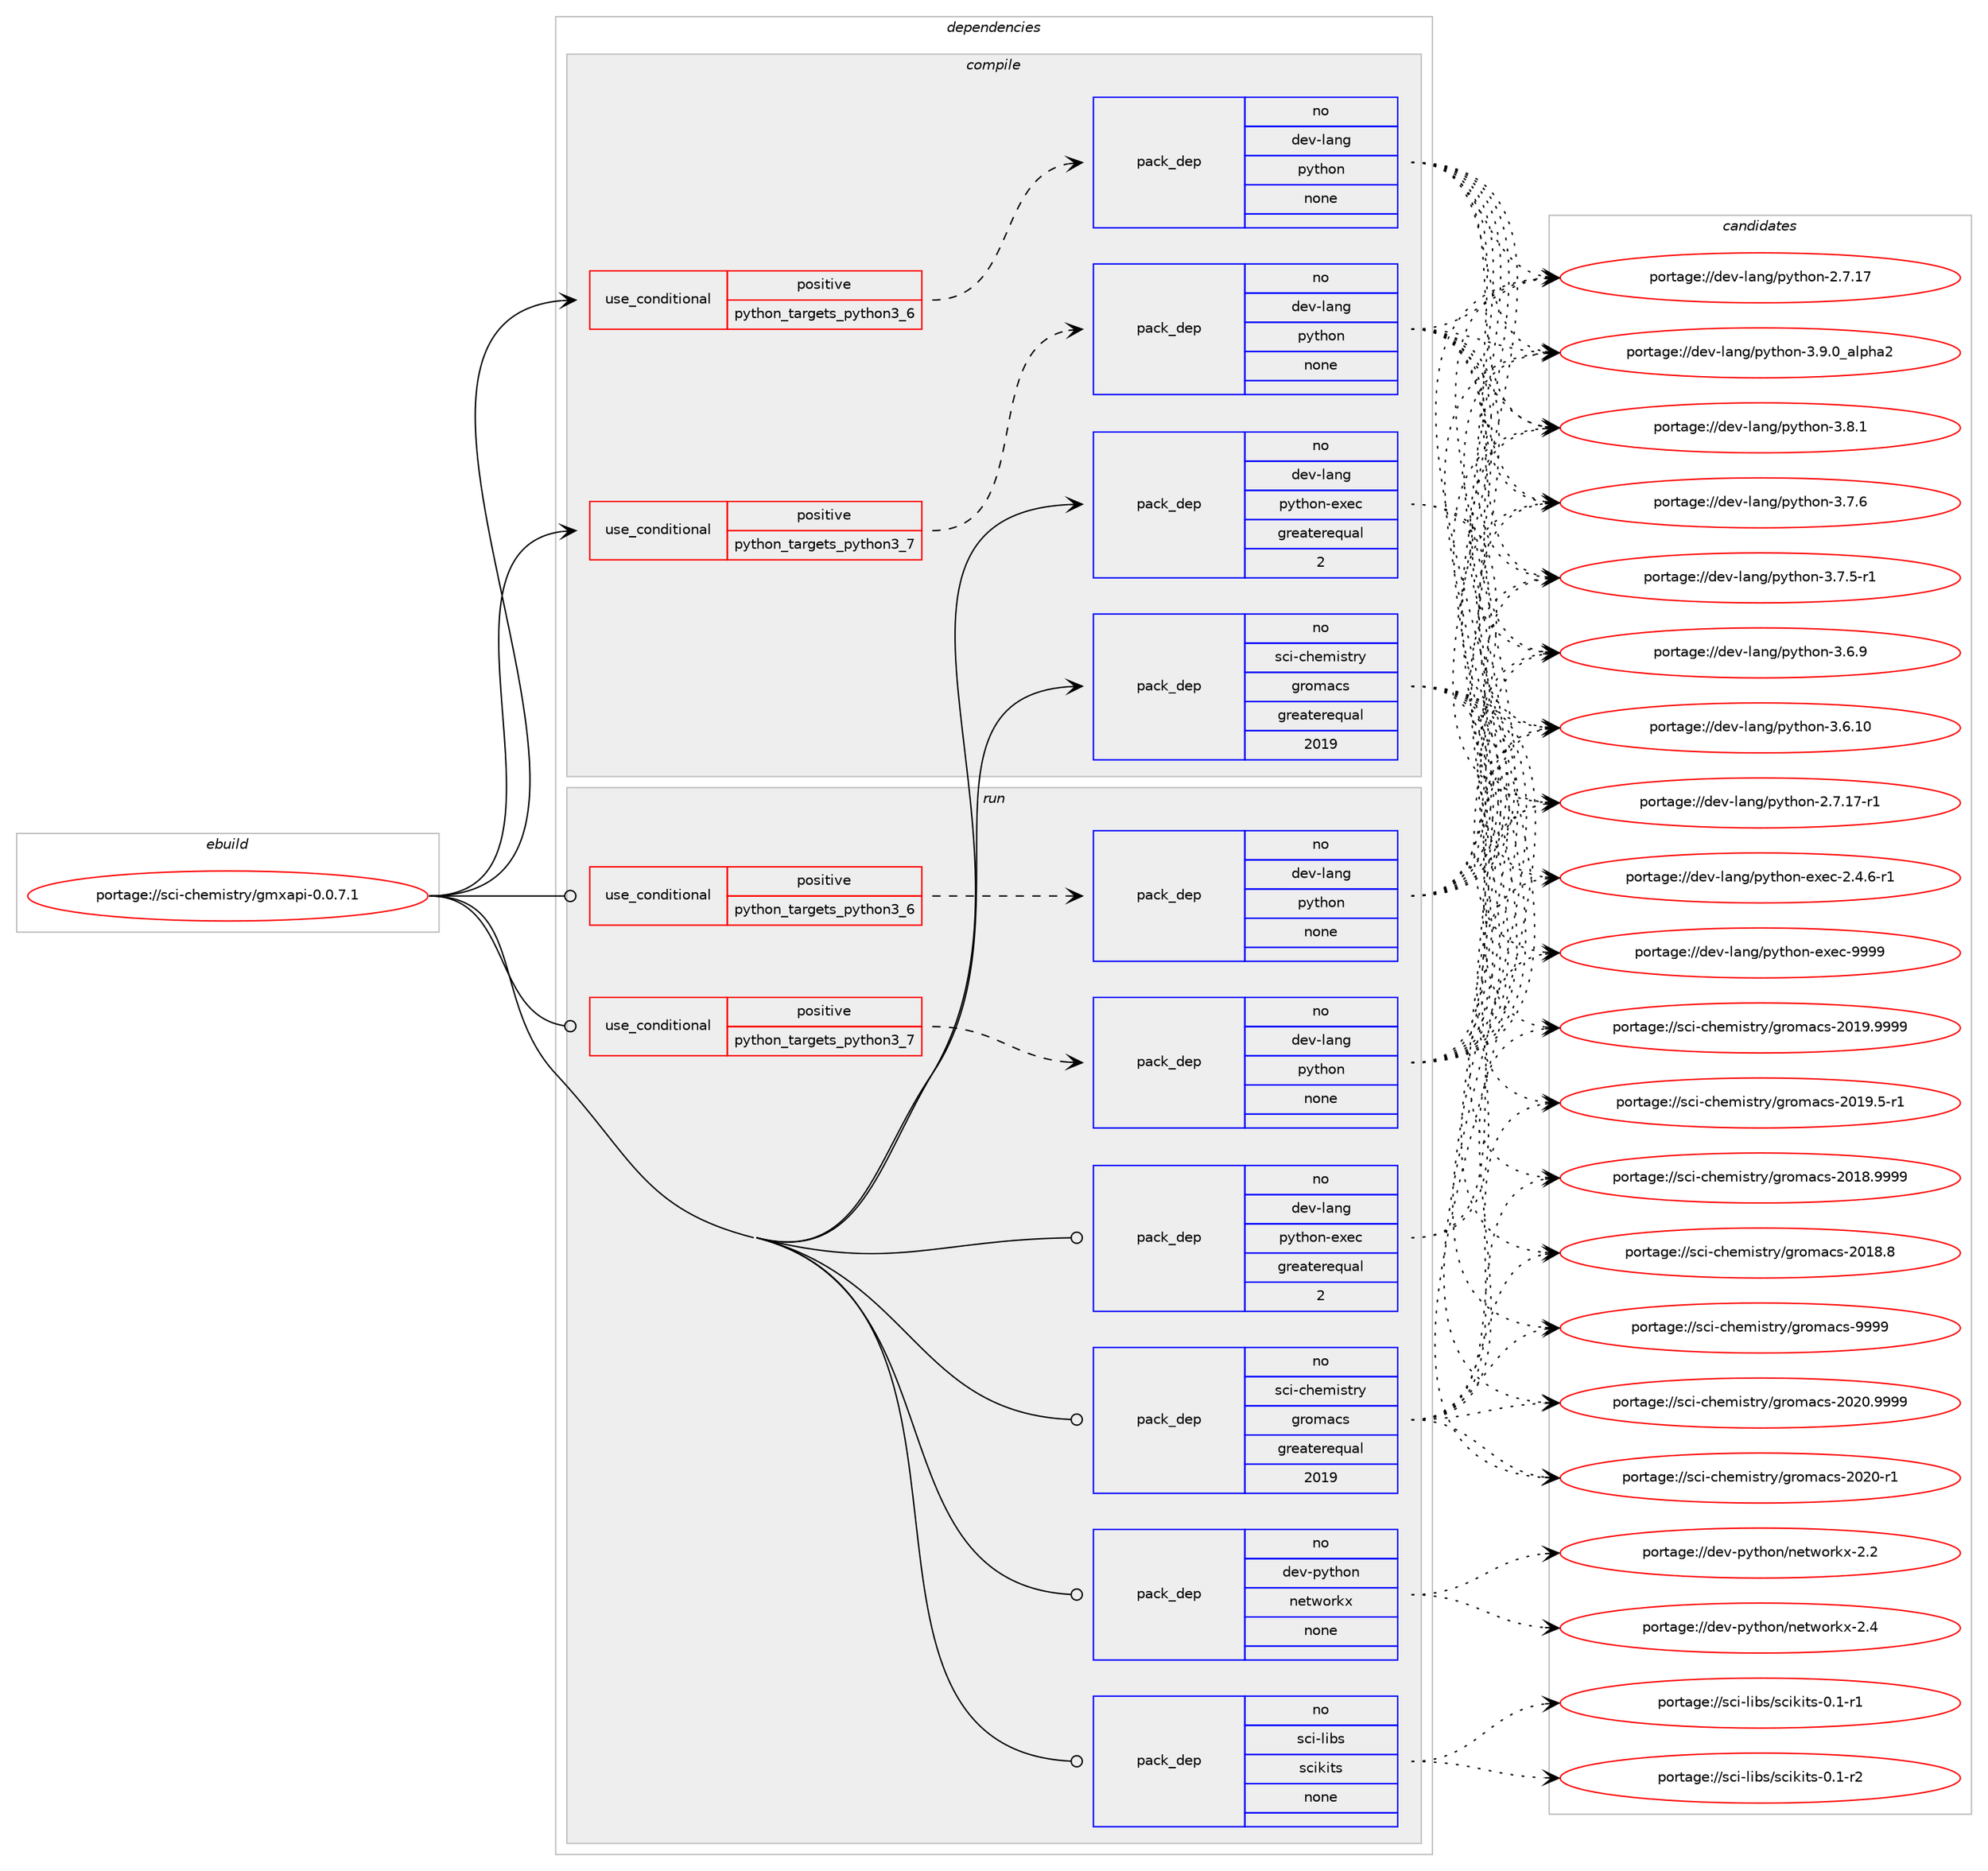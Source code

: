 digraph prolog {

# *************
# Graph options
# *************

newrank=true;
concentrate=true;
compound=true;
graph [rankdir=LR,fontname=Helvetica,fontsize=10,ranksep=1.5];#, ranksep=2.5, nodesep=0.2];
edge  [arrowhead=vee];
node  [fontname=Helvetica,fontsize=10];

# **********
# The ebuild
# **********

subgraph cluster_leftcol {
color=gray;
rank=same;
label=<<i>ebuild</i>>;
id [label="portage://sci-chemistry/gmxapi-0.0.7.1", color=red, width=4, href="../sci-chemistry/gmxapi-0.0.7.1.svg"];
}

# ****************
# The dependencies
# ****************

subgraph cluster_midcol {
color=gray;
label=<<i>dependencies</i>>;
subgraph cluster_compile {
fillcolor="#eeeeee";
style=filled;
label=<<i>compile</i>>;
subgraph cond17632 {
dependency89029 [label=<<TABLE BORDER="0" CELLBORDER="1" CELLSPACING="0" CELLPADDING="4"><TR><TD ROWSPAN="3" CELLPADDING="10">use_conditional</TD></TR><TR><TD>positive</TD></TR><TR><TD>python_targets_python3_6</TD></TR></TABLE>>, shape=none, color=red];
subgraph pack69798 {
dependency89030 [label=<<TABLE BORDER="0" CELLBORDER="1" CELLSPACING="0" CELLPADDING="4" WIDTH="220"><TR><TD ROWSPAN="6" CELLPADDING="30">pack_dep</TD></TR><TR><TD WIDTH="110">no</TD></TR><TR><TD>dev-lang</TD></TR><TR><TD>python</TD></TR><TR><TD>none</TD></TR><TR><TD></TD></TR></TABLE>>, shape=none, color=blue];
}
dependency89029:e -> dependency89030:w [weight=20,style="dashed",arrowhead="vee"];
}
id:e -> dependency89029:w [weight=20,style="solid",arrowhead="vee"];
subgraph cond17633 {
dependency89031 [label=<<TABLE BORDER="0" CELLBORDER="1" CELLSPACING="0" CELLPADDING="4"><TR><TD ROWSPAN="3" CELLPADDING="10">use_conditional</TD></TR><TR><TD>positive</TD></TR><TR><TD>python_targets_python3_7</TD></TR></TABLE>>, shape=none, color=red];
subgraph pack69799 {
dependency89032 [label=<<TABLE BORDER="0" CELLBORDER="1" CELLSPACING="0" CELLPADDING="4" WIDTH="220"><TR><TD ROWSPAN="6" CELLPADDING="30">pack_dep</TD></TR><TR><TD WIDTH="110">no</TD></TR><TR><TD>dev-lang</TD></TR><TR><TD>python</TD></TR><TR><TD>none</TD></TR><TR><TD></TD></TR></TABLE>>, shape=none, color=blue];
}
dependency89031:e -> dependency89032:w [weight=20,style="dashed",arrowhead="vee"];
}
id:e -> dependency89031:w [weight=20,style="solid",arrowhead="vee"];
subgraph pack69800 {
dependency89033 [label=<<TABLE BORDER="0" CELLBORDER="1" CELLSPACING="0" CELLPADDING="4" WIDTH="220"><TR><TD ROWSPAN="6" CELLPADDING="30">pack_dep</TD></TR><TR><TD WIDTH="110">no</TD></TR><TR><TD>dev-lang</TD></TR><TR><TD>python-exec</TD></TR><TR><TD>greaterequal</TD></TR><TR><TD>2</TD></TR></TABLE>>, shape=none, color=blue];
}
id:e -> dependency89033:w [weight=20,style="solid",arrowhead="vee"];
subgraph pack69801 {
dependency89034 [label=<<TABLE BORDER="0" CELLBORDER="1" CELLSPACING="0" CELLPADDING="4" WIDTH="220"><TR><TD ROWSPAN="6" CELLPADDING="30">pack_dep</TD></TR><TR><TD WIDTH="110">no</TD></TR><TR><TD>sci-chemistry</TD></TR><TR><TD>gromacs</TD></TR><TR><TD>greaterequal</TD></TR><TR><TD>2019</TD></TR></TABLE>>, shape=none, color=blue];
}
id:e -> dependency89034:w [weight=20,style="solid",arrowhead="vee"];
}
subgraph cluster_compileandrun {
fillcolor="#eeeeee";
style=filled;
label=<<i>compile and run</i>>;
}
subgraph cluster_run {
fillcolor="#eeeeee";
style=filled;
label=<<i>run</i>>;
subgraph cond17634 {
dependency89035 [label=<<TABLE BORDER="0" CELLBORDER="1" CELLSPACING="0" CELLPADDING="4"><TR><TD ROWSPAN="3" CELLPADDING="10">use_conditional</TD></TR><TR><TD>positive</TD></TR><TR><TD>python_targets_python3_6</TD></TR></TABLE>>, shape=none, color=red];
subgraph pack69802 {
dependency89036 [label=<<TABLE BORDER="0" CELLBORDER="1" CELLSPACING="0" CELLPADDING="4" WIDTH="220"><TR><TD ROWSPAN="6" CELLPADDING="30">pack_dep</TD></TR><TR><TD WIDTH="110">no</TD></TR><TR><TD>dev-lang</TD></TR><TR><TD>python</TD></TR><TR><TD>none</TD></TR><TR><TD></TD></TR></TABLE>>, shape=none, color=blue];
}
dependency89035:e -> dependency89036:w [weight=20,style="dashed",arrowhead="vee"];
}
id:e -> dependency89035:w [weight=20,style="solid",arrowhead="odot"];
subgraph cond17635 {
dependency89037 [label=<<TABLE BORDER="0" CELLBORDER="1" CELLSPACING="0" CELLPADDING="4"><TR><TD ROWSPAN="3" CELLPADDING="10">use_conditional</TD></TR><TR><TD>positive</TD></TR><TR><TD>python_targets_python3_7</TD></TR></TABLE>>, shape=none, color=red];
subgraph pack69803 {
dependency89038 [label=<<TABLE BORDER="0" CELLBORDER="1" CELLSPACING="0" CELLPADDING="4" WIDTH="220"><TR><TD ROWSPAN="6" CELLPADDING="30">pack_dep</TD></TR><TR><TD WIDTH="110">no</TD></TR><TR><TD>dev-lang</TD></TR><TR><TD>python</TD></TR><TR><TD>none</TD></TR><TR><TD></TD></TR></TABLE>>, shape=none, color=blue];
}
dependency89037:e -> dependency89038:w [weight=20,style="dashed",arrowhead="vee"];
}
id:e -> dependency89037:w [weight=20,style="solid",arrowhead="odot"];
subgraph pack69804 {
dependency89039 [label=<<TABLE BORDER="0" CELLBORDER="1" CELLSPACING="0" CELLPADDING="4" WIDTH="220"><TR><TD ROWSPAN="6" CELLPADDING="30">pack_dep</TD></TR><TR><TD WIDTH="110">no</TD></TR><TR><TD>dev-lang</TD></TR><TR><TD>python-exec</TD></TR><TR><TD>greaterequal</TD></TR><TR><TD>2</TD></TR></TABLE>>, shape=none, color=blue];
}
id:e -> dependency89039:w [weight=20,style="solid",arrowhead="odot"];
subgraph pack69805 {
dependency89040 [label=<<TABLE BORDER="0" CELLBORDER="1" CELLSPACING="0" CELLPADDING="4" WIDTH="220"><TR><TD ROWSPAN="6" CELLPADDING="30">pack_dep</TD></TR><TR><TD WIDTH="110">no</TD></TR><TR><TD>dev-python</TD></TR><TR><TD>networkx</TD></TR><TR><TD>none</TD></TR><TR><TD></TD></TR></TABLE>>, shape=none, color=blue];
}
id:e -> dependency89040:w [weight=20,style="solid",arrowhead="odot"];
subgraph pack69806 {
dependency89041 [label=<<TABLE BORDER="0" CELLBORDER="1" CELLSPACING="0" CELLPADDING="4" WIDTH="220"><TR><TD ROWSPAN="6" CELLPADDING="30">pack_dep</TD></TR><TR><TD WIDTH="110">no</TD></TR><TR><TD>sci-chemistry</TD></TR><TR><TD>gromacs</TD></TR><TR><TD>greaterequal</TD></TR><TR><TD>2019</TD></TR></TABLE>>, shape=none, color=blue];
}
id:e -> dependency89041:w [weight=20,style="solid",arrowhead="odot"];
subgraph pack69807 {
dependency89042 [label=<<TABLE BORDER="0" CELLBORDER="1" CELLSPACING="0" CELLPADDING="4" WIDTH="220"><TR><TD ROWSPAN="6" CELLPADDING="30">pack_dep</TD></TR><TR><TD WIDTH="110">no</TD></TR><TR><TD>sci-libs</TD></TR><TR><TD>scikits</TD></TR><TR><TD>none</TD></TR><TR><TD></TD></TR></TABLE>>, shape=none, color=blue];
}
id:e -> dependency89042:w [weight=20,style="solid",arrowhead="odot"];
}
}

# **************
# The candidates
# **************

subgraph cluster_choices {
rank=same;
color=gray;
label=<<i>candidates</i>>;

subgraph choice69798 {
color=black;
nodesep=1;
choice10010111845108971101034711212111610411111045514657464895971081121049750 [label="portage://dev-lang/python-3.9.0_alpha2", color=red, width=4,href="../dev-lang/python-3.9.0_alpha2.svg"];
choice100101118451089711010347112121116104111110455146564649 [label="portage://dev-lang/python-3.8.1", color=red, width=4,href="../dev-lang/python-3.8.1.svg"];
choice100101118451089711010347112121116104111110455146554654 [label="portage://dev-lang/python-3.7.6", color=red, width=4,href="../dev-lang/python-3.7.6.svg"];
choice1001011184510897110103471121211161041111104551465546534511449 [label="portage://dev-lang/python-3.7.5-r1", color=red, width=4,href="../dev-lang/python-3.7.5-r1.svg"];
choice100101118451089711010347112121116104111110455146544657 [label="portage://dev-lang/python-3.6.9", color=red, width=4,href="../dev-lang/python-3.6.9.svg"];
choice10010111845108971101034711212111610411111045514654464948 [label="portage://dev-lang/python-3.6.10", color=red, width=4,href="../dev-lang/python-3.6.10.svg"];
choice100101118451089711010347112121116104111110455046554649554511449 [label="portage://dev-lang/python-2.7.17-r1", color=red, width=4,href="../dev-lang/python-2.7.17-r1.svg"];
choice10010111845108971101034711212111610411111045504655464955 [label="portage://dev-lang/python-2.7.17", color=red, width=4,href="../dev-lang/python-2.7.17.svg"];
dependency89030:e -> choice10010111845108971101034711212111610411111045514657464895971081121049750:w [style=dotted,weight="100"];
dependency89030:e -> choice100101118451089711010347112121116104111110455146564649:w [style=dotted,weight="100"];
dependency89030:e -> choice100101118451089711010347112121116104111110455146554654:w [style=dotted,weight="100"];
dependency89030:e -> choice1001011184510897110103471121211161041111104551465546534511449:w [style=dotted,weight="100"];
dependency89030:e -> choice100101118451089711010347112121116104111110455146544657:w [style=dotted,weight="100"];
dependency89030:e -> choice10010111845108971101034711212111610411111045514654464948:w [style=dotted,weight="100"];
dependency89030:e -> choice100101118451089711010347112121116104111110455046554649554511449:w [style=dotted,weight="100"];
dependency89030:e -> choice10010111845108971101034711212111610411111045504655464955:w [style=dotted,weight="100"];
}
subgraph choice69799 {
color=black;
nodesep=1;
choice10010111845108971101034711212111610411111045514657464895971081121049750 [label="portage://dev-lang/python-3.9.0_alpha2", color=red, width=4,href="../dev-lang/python-3.9.0_alpha2.svg"];
choice100101118451089711010347112121116104111110455146564649 [label="portage://dev-lang/python-3.8.1", color=red, width=4,href="../dev-lang/python-3.8.1.svg"];
choice100101118451089711010347112121116104111110455146554654 [label="portage://dev-lang/python-3.7.6", color=red, width=4,href="../dev-lang/python-3.7.6.svg"];
choice1001011184510897110103471121211161041111104551465546534511449 [label="portage://dev-lang/python-3.7.5-r1", color=red, width=4,href="../dev-lang/python-3.7.5-r1.svg"];
choice100101118451089711010347112121116104111110455146544657 [label="portage://dev-lang/python-3.6.9", color=red, width=4,href="../dev-lang/python-3.6.9.svg"];
choice10010111845108971101034711212111610411111045514654464948 [label="portage://dev-lang/python-3.6.10", color=red, width=4,href="../dev-lang/python-3.6.10.svg"];
choice100101118451089711010347112121116104111110455046554649554511449 [label="portage://dev-lang/python-2.7.17-r1", color=red, width=4,href="../dev-lang/python-2.7.17-r1.svg"];
choice10010111845108971101034711212111610411111045504655464955 [label="portage://dev-lang/python-2.7.17", color=red, width=4,href="../dev-lang/python-2.7.17.svg"];
dependency89032:e -> choice10010111845108971101034711212111610411111045514657464895971081121049750:w [style=dotted,weight="100"];
dependency89032:e -> choice100101118451089711010347112121116104111110455146564649:w [style=dotted,weight="100"];
dependency89032:e -> choice100101118451089711010347112121116104111110455146554654:w [style=dotted,weight="100"];
dependency89032:e -> choice1001011184510897110103471121211161041111104551465546534511449:w [style=dotted,weight="100"];
dependency89032:e -> choice100101118451089711010347112121116104111110455146544657:w [style=dotted,weight="100"];
dependency89032:e -> choice10010111845108971101034711212111610411111045514654464948:w [style=dotted,weight="100"];
dependency89032:e -> choice100101118451089711010347112121116104111110455046554649554511449:w [style=dotted,weight="100"];
dependency89032:e -> choice10010111845108971101034711212111610411111045504655464955:w [style=dotted,weight="100"];
}
subgraph choice69800 {
color=black;
nodesep=1;
choice10010111845108971101034711212111610411111045101120101994557575757 [label="portage://dev-lang/python-exec-9999", color=red, width=4,href="../dev-lang/python-exec-9999.svg"];
choice10010111845108971101034711212111610411111045101120101994550465246544511449 [label="portage://dev-lang/python-exec-2.4.6-r1", color=red, width=4,href="../dev-lang/python-exec-2.4.6-r1.svg"];
dependency89033:e -> choice10010111845108971101034711212111610411111045101120101994557575757:w [style=dotted,weight="100"];
dependency89033:e -> choice10010111845108971101034711212111610411111045101120101994550465246544511449:w [style=dotted,weight="100"];
}
subgraph choice69801 {
color=black;
nodesep=1;
choice1159910545991041011091051151161141214710311411110997991154557575757 [label="portage://sci-chemistry/gromacs-9999", color=red, width=4,href="../sci-chemistry/gromacs-9999.svg"];
choice11599105459910410110910511511611412147103114111109979911545504850484657575757 [label="portage://sci-chemistry/gromacs-2020.9999", color=red, width=4,href="../sci-chemistry/gromacs-2020.9999.svg"];
choice11599105459910410110910511511611412147103114111109979911545504850484511449 [label="portage://sci-chemistry/gromacs-2020-r1", color=red, width=4,href="../sci-chemistry/gromacs-2020-r1.svg"];
choice11599105459910410110910511511611412147103114111109979911545504849574657575757 [label="portage://sci-chemistry/gromacs-2019.9999", color=red, width=4,href="../sci-chemistry/gromacs-2019.9999.svg"];
choice115991054599104101109105115116114121471031141111099799115455048495746534511449 [label="portage://sci-chemistry/gromacs-2019.5-r1", color=red, width=4,href="../sci-chemistry/gromacs-2019.5-r1.svg"];
choice11599105459910410110910511511611412147103114111109979911545504849564657575757 [label="portage://sci-chemistry/gromacs-2018.9999", color=red, width=4,href="../sci-chemistry/gromacs-2018.9999.svg"];
choice11599105459910410110910511511611412147103114111109979911545504849564656 [label="portage://sci-chemistry/gromacs-2018.8", color=red, width=4,href="../sci-chemistry/gromacs-2018.8.svg"];
dependency89034:e -> choice1159910545991041011091051151161141214710311411110997991154557575757:w [style=dotted,weight="100"];
dependency89034:e -> choice11599105459910410110910511511611412147103114111109979911545504850484657575757:w [style=dotted,weight="100"];
dependency89034:e -> choice11599105459910410110910511511611412147103114111109979911545504850484511449:w [style=dotted,weight="100"];
dependency89034:e -> choice11599105459910410110910511511611412147103114111109979911545504849574657575757:w [style=dotted,weight="100"];
dependency89034:e -> choice115991054599104101109105115116114121471031141111099799115455048495746534511449:w [style=dotted,weight="100"];
dependency89034:e -> choice11599105459910410110910511511611412147103114111109979911545504849564657575757:w [style=dotted,weight="100"];
dependency89034:e -> choice11599105459910410110910511511611412147103114111109979911545504849564656:w [style=dotted,weight="100"];
}
subgraph choice69802 {
color=black;
nodesep=1;
choice10010111845108971101034711212111610411111045514657464895971081121049750 [label="portage://dev-lang/python-3.9.0_alpha2", color=red, width=4,href="../dev-lang/python-3.9.0_alpha2.svg"];
choice100101118451089711010347112121116104111110455146564649 [label="portage://dev-lang/python-3.8.1", color=red, width=4,href="../dev-lang/python-3.8.1.svg"];
choice100101118451089711010347112121116104111110455146554654 [label="portage://dev-lang/python-3.7.6", color=red, width=4,href="../dev-lang/python-3.7.6.svg"];
choice1001011184510897110103471121211161041111104551465546534511449 [label="portage://dev-lang/python-3.7.5-r1", color=red, width=4,href="../dev-lang/python-3.7.5-r1.svg"];
choice100101118451089711010347112121116104111110455146544657 [label="portage://dev-lang/python-3.6.9", color=red, width=4,href="../dev-lang/python-3.6.9.svg"];
choice10010111845108971101034711212111610411111045514654464948 [label="portage://dev-lang/python-3.6.10", color=red, width=4,href="../dev-lang/python-3.6.10.svg"];
choice100101118451089711010347112121116104111110455046554649554511449 [label="portage://dev-lang/python-2.7.17-r1", color=red, width=4,href="../dev-lang/python-2.7.17-r1.svg"];
choice10010111845108971101034711212111610411111045504655464955 [label="portage://dev-lang/python-2.7.17", color=red, width=4,href="../dev-lang/python-2.7.17.svg"];
dependency89036:e -> choice10010111845108971101034711212111610411111045514657464895971081121049750:w [style=dotted,weight="100"];
dependency89036:e -> choice100101118451089711010347112121116104111110455146564649:w [style=dotted,weight="100"];
dependency89036:e -> choice100101118451089711010347112121116104111110455146554654:w [style=dotted,weight="100"];
dependency89036:e -> choice1001011184510897110103471121211161041111104551465546534511449:w [style=dotted,weight="100"];
dependency89036:e -> choice100101118451089711010347112121116104111110455146544657:w [style=dotted,weight="100"];
dependency89036:e -> choice10010111845108971101034711212111610411111045514654464948:w [style=dotted,weight="100"];
dependency89036:e -> choice100101118451089711010347112121116104111110455046554649554511449:w [style=dotted,weight="100"];
dependency89036:e -> choice10010111845108971101034711212111610411111045504655464955:w [style=dotted,weight="100"];
}
subgraph choice69803 {
color=black;
nodesep=1;
choice10010111845108971101034711212111610411111045514657464895971081121049750 [label="portage://dev-lang/python-3.9.0_alpha2", color=red, width=4,href="../dev-lang/python-3.9.0_alpha2.svg"];
choice100101118451089711010347112121116104111110455146564649 [label="portage://dev-lang/python-3.8.1", color=red, width=4,href="../dev-lang/python-3.8.1.svg"];
choice100101118451089711010347112121116104111110455146554654 [label="portage://dev-lang/python-3.7.6", color=red, width=4,href="../dev-lang/python-3.7.6.svg"];
choice1001011184510897110103471121211161041111104551465546534511449 [label="portage://dev-lang/python-3.7.5-r1", color=red, width=4,href="../dev-lang/python-3.7.5-r1.svg"];
choice100101118451089711010347112121116104111110455146544657 [label="portage://dev-lang/python-3.6.9", color=red, width=4,href="../dev-lang/python-3.6.9.svg"];
choice10010111845108971101034711212111610411111045514654464948 [label="portage://dev-lang/python-3.6.10", color=red, width=4,href="../dev-lang/python-3.6.10.svg"];
choice100101118451089711010347112121116104111110455046554649554511449 [label="portage://dev-lang/python-2.7.17-r1", color=red, width=4,href="../dev-lang/python-2.7.17-r1.svg"];
choice10010111845108971101034711212111610411111045504655464955 [label="portage://dev-lang/python-2.7.17", color=red, width=4,href="../dev-lang/python-2.7.17.svg"];
dependency89038:e -> choice10010111845108971101034711212111610411111045514657464895971081121049750:w [style=dotted,weight="100"];
dependency89038:e -> choice100101118451089711010347112121116104111110455146564649:w [style=dotted,weight="100"];
dependency89038:e -> choice100101118451089711010347112121116104111110455146554654:w [style=dotted,weight="100"];
dependency89038:e -> choice1001011184510897110103471121211161041111104551465546534511449:w [style=dotted,weight="100"];
dependency89038:e -> choice100101118451089711010347112121116104111110455146544657:w [style=dotted,weight="100"];
dependency89038:e -> choice10010111845108971101034711212111610411111045514654464948:w [style=dotted,weight="100"];
dependency89038:e -> choice100101118451089711010347112121116104111110455046554649554511449:w [style=dotted,weight="100"];
dependency89038:e -> choice10010111845108971101034711212111610411111045504655464955:w [style=dotted,weight="100"];
}
subgraph choice69804 {
color=black;
nodesep=1;
choice10010111845108971101034711212111610411111045101120101994557575757 [label="portage://dev-lang/python-exec-9999", color=red, width=4,href="../dev-lang/python-exec-9999.svg"];
choice10010111845108971101034711212111610411111045101120101994550465246544511449 [label="portage://dev-lang/python-exec-2.4.6-r1", color=red, width=4,href="../dev-lang/python-exec-2.4.6-r1.svg"];
dependency89039:e -> choice10010111845108971101034711212111610411111045101120101994557575757:w [style=dotted,weight="100"];
dependency89039:e -> choice10010111845108971101034711212111610411111045101120101994550465246544511449:w [style=dotted,weight="100"];
}
subgraph choice69805 {
color=black;
nodesep=1;
choice100101118451121211161041111104711010111611911111410712045504652 [label="portage://dev-python/networkx-2.4", color=red, width=4,href="../dev-python/networkx-2.4.svg"];
choice100101118451121211161041111104711010111611911111410712045504650 [label="portage://dev-python/networkx-2.2", color=red, width=4,href="../dev-python/networkx-2.2.svg"];
dependency89040:e -> choice100101118451121211161041111104711010111611911111410712045504652:w [style=dotted,weight="100"];
dependency89040:e -> choice100101118451121211161041111104711010111611911111410712045504650:w [style=dotted,weight="100"];
}
subgraph choice69806 {
color=black;
nodesep=1;
choice1159910545991041011091051151161141214710311411110997991154557575757 [label="portage://sci-chemistry/gromacs-9999", color=red, width=4,href="../sci-chemistry/gromacs-9999.svg"];
choice11599105459910410110910511511611412147103114111109979911545504850484657575757 [label="portage://sci-chemistry/gromacs-2020.9999", color=red, width=4,href="../sci-chemistry/gromacs-2020.9999.svg"];
choice11599105459910410110910511511611412147103114111109979911545504850484511449 [label="portage://sci-chemistry/gromacs-2020-r1", color=red, width=4,href="../sci-chemistry/gromacs-2020-r1.svg"];
choice11599105459910410110910511511611412147103114111109979911545504849574657575757 [label="portage://sci-chemistry/gromacs-2019.9999", color=red, width=4,href="../sci-chemistry/gromacs-2019.9999.svg"];
choice115991054599104101109105115116114121471031141111099799115455048495746534511449 [label="portage://sci-chemistry/gromacs-2019.5-r1", color=red, width=4,href="../sci-chemistry/gromacs-2019.5-r1.svg"];
choice11599105459910410110910511511611412147103114111109979911545504849564657575757 [label="portage://sci-chemistry/gromacs-2018.9999", color=red, width=4,href="../sci-chemistry/gromacs-2018.9999.svg"];
choice11599105459910410110910511511611412147103114111109979911545504849564656 [label="portage://sci-chemistry/gromacs-2018.8", color=red, width=4,href="../sci-chemistry/gromacs-2018.8.svg"];
dependency89041:e -> choice1159910545991041011091051151161141214710311411110997991154557575757:w [style=dotted,weight="100"];
dependency89041:e -> choice11599105459910410110910511511611412147103114111109979911545504850484657575757:w [style=dotted,weight="100"];
dependency89041:e -> choice11599105459910410110910511511611412147103114111109979911545504850484511449:w [style=dotted,weight="100"];
dependency89041:e -> choice11599105459910410110910511511611412147103114111109979911545504849574657575757:w [style=dotted,weight="100"];
dependency89041:e -> choice115991054599104101109105115116114121471031141111099799115455048495746534511449:w [style=dotted,weight="100"];
dependency89041:e -> choice11599105459910410110910511511611412147103114111109979911545504849564657575757:w [style=dotted,weight="100"];
dependency89041:e -> choice11599105459910410110910511511611412147103114111109979911545504849564656:w [style=dotted,weight="100"];
}
subgraph choice69807 {
color=black;
nodesep=1;
choice1159910545108105981154711599105107105116115454846494511450 [label="portage://sci-libs/scikits-0.1-r2", color=red, width=4,href="../sci-libs/scikits-0.1-r2.svg"];
choice1159910545108105981154711599105107105116115454846494511449 [label="portage://sci-libs/scikits-0.1-r1", color=red, width=4,href="../sci-libs/scikits-0.1-r1.svg"];
dependency89042:e -> choice1159910545108105981154711599105107105116115454846494511450:w [style=dotted,weight="100"];
dependency89042:e -> choice1159910545108105981154711599105107105116115454846494511449:w [style=dotted,weight="100"];
}
}

}
